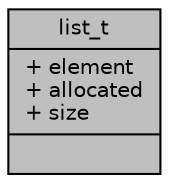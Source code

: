 digraph "list_t"
{
 // LATEX_PDF_SIZE
  edge [fontname="Helvetica",fontsize="10",labelfontname="Helvetica",labelfontsize="10"];
  node [fontname="Helvetica",fontsize="10",shape=record];
  Node1 [label="{list_t\n|+ element\l+ allocated\l+ size\l|}",height=0.2,width=0.4,color="black", fillcolor="grey75", style="filled", fontcolor="black",tooltip=" "];
}
